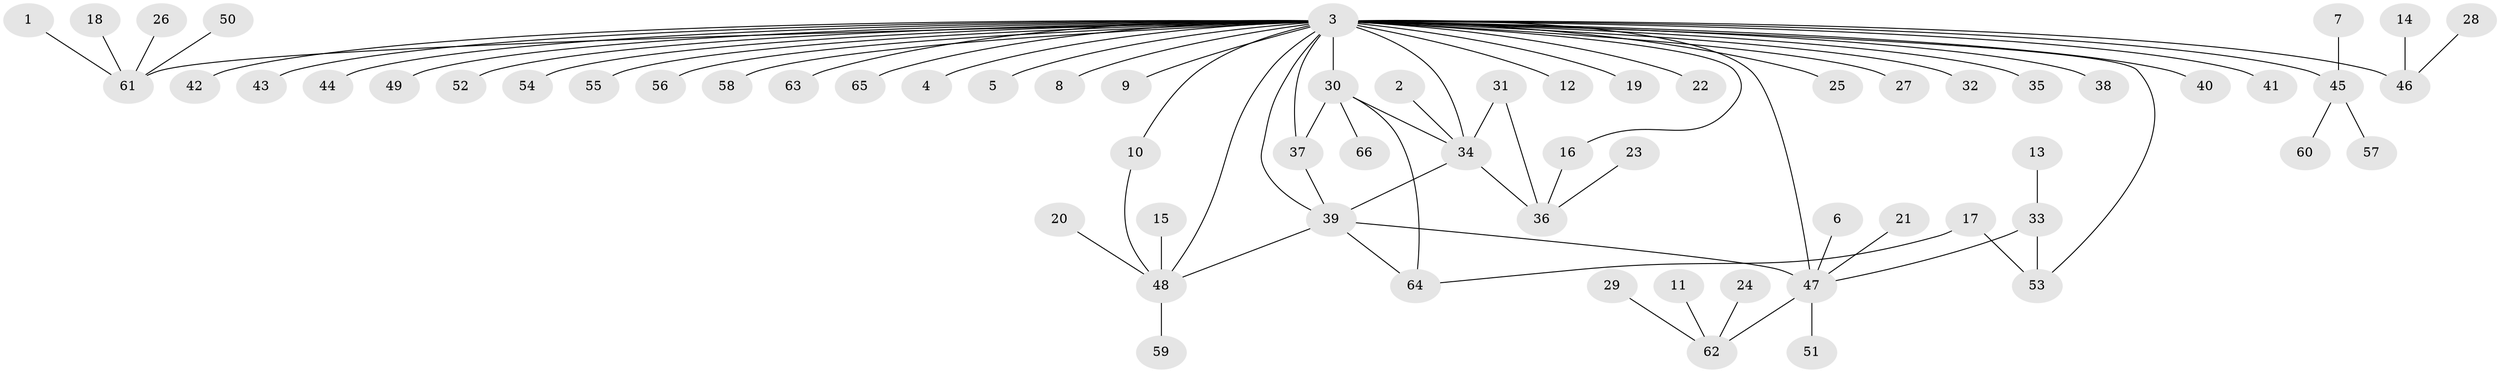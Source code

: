 // original degree distribution, {33: 0.007633587786259542, 12: 0.007633587786259542, 8: 0.022900763358778626, 6: 0.03816793893129771, 1: 0.5954198473282443, 2: 0.22900763358778625, 5: 0.030534351145038167, 9: 0.007633587786259542, 3: 0.030534351145038167, 4: 0.030534351145038167}
// Generated by graph-tools (version 1.1) at 2025/26/03/09/25 03:26:01]
// undirected, 66 vertices, 77 edges
graph export_dot {
graph [start="1"]
  node [color=gray90,style=filled];
  1;
  2;
  3;
  4;
  5;
  6;
  7;
  8;
  9;
  10;
  11;
  12;
  13;
  14;
  15;
  16;
  17;
  18;
  19;
  20;
  21;
  22;
  23;
  24;
  25;
  26;
  27;
  28;
  29;
  30;
  31;
  32;
  33;
  34;
  35;
  36;
  37;
  38;
  39;
  40;
  41;
  42;
  43;
  44;
  45;
  46;
  47;
  48;
  49;
  50;
  51;
  52;
  53;
  54;
  55;
  56;
  57;
  58;
  59;
  60;
  61;
  62;
  63;
  64;
  65;
  66;
  1 -- 61 [weight=1.0];
  2 -- 34 [weight=1.0];
  3 -- 4 [weight=1.0];
  3 -- 5 [weight=1.0];
  3 -- 8 [weight=1.0];
  3 -- 9 [weight=1.0];
  3 -- 10 [weight=1.0];
  3 -- 12 [weight=1.0];
  3 -- 16 [weight=1.0];
  3 -- 19 [weight=1.0];
  3 -- 22 [weight=1.0];
  3 -- 25 [weight=1.0];
  3 -- 27 [weight=1.0];
  3 -- 30 [weight=1.0];
  3 -- 32 [weight=1.0];
  3 -- 34 [weight=2.0];
  3 -- 35 [weight=1.0];
  3 -- 37 [weight=1.0];
  3 -- 38 [weight=1.0];
  3 -- 39 [weight=1.0];
  3 -- 40 [weight=1.0];
  3 -- 41 [weight=1.0];
  3 -- 42 [weight=1.0];
  3 -- 43 [weight=1.0];
  3 -- 44 [weight=1.0];
  3 -- 45 [weight=3.0];
  3 -- 46 [weight=1.0];
  3 -- 47 [weight=2.0];
  3 -- 48 [weight=1.0];
  3 -- 49 [weight=1.0];
  3 -- 52 [weight=1.0];
  3 -- 53 [weight=1.0];
  3 -- 54 [weight=1.0];
  3 -- 55 [weight=1.0];
  3 -- 56 [weight=1.0];
  3 -- 58 [weight=1.0];
  3 -- 61 [weight=1.0];
  3 -- 63 [weight=1.0];
  3 -- 65 [weight=1.0];
  6 -- 47 [weight=1.0];
  7 -- 45 [weight=1.0];
  10 -- 48 [weight=1.0];
  11 -- 62 [weight=1.0];
  13 -- 33 [weight=1.0];
  14 -- 46 [weight=1.0];
  15 -- 48 [weight=1.0];
  16 -- 36 [weight=1.0];
  17 -- 53 [weight=1.0];
  17 -- 64 [weight=1.0];
  18 -- 61 [weight=1.0];
  20 -- 48 [weight=1.0];
  21 -- 47 [weight=1.0];
  23 -- 36 [weight=1.0];
  24 -- 62 [weight=1.0];
  26 -- 61 [weight=1.0];
  28 -- 46 [weight=1.0];
  29 -- 62 [weight=1.0];
  30 -- 34 [weight=1.0];
  30 -- 37 [weight=1.0];
  30 -- 64 [weight=1.0];
  30 -- 66 [weight=1.0];
  31 -- 34 [weight=1.0];
  31 -- 36 [weight=1.0];
  33 -- 47 [weight=1.0];
  33 -- 53 [weight=1.0];
  34 -- 36 [weight=1.0];
  34 -- 39 [weight=1.0];
  37 -- 39 [weight=1.0];
  39 -- 47 [weight=1.0];
  39 -- 48 [weight=1.0];
  39 -- 64 [weight=1.0];
  45 -- 57 [weight=1.0];
  45 -- 60 [weight=1.0];
  47 -- 51 [weight=1.0];
  47 -- 62 [weight=1.0];
  48 -- 59 [weight=1.0];
  50 -- 61 [weight=1.0];
}
